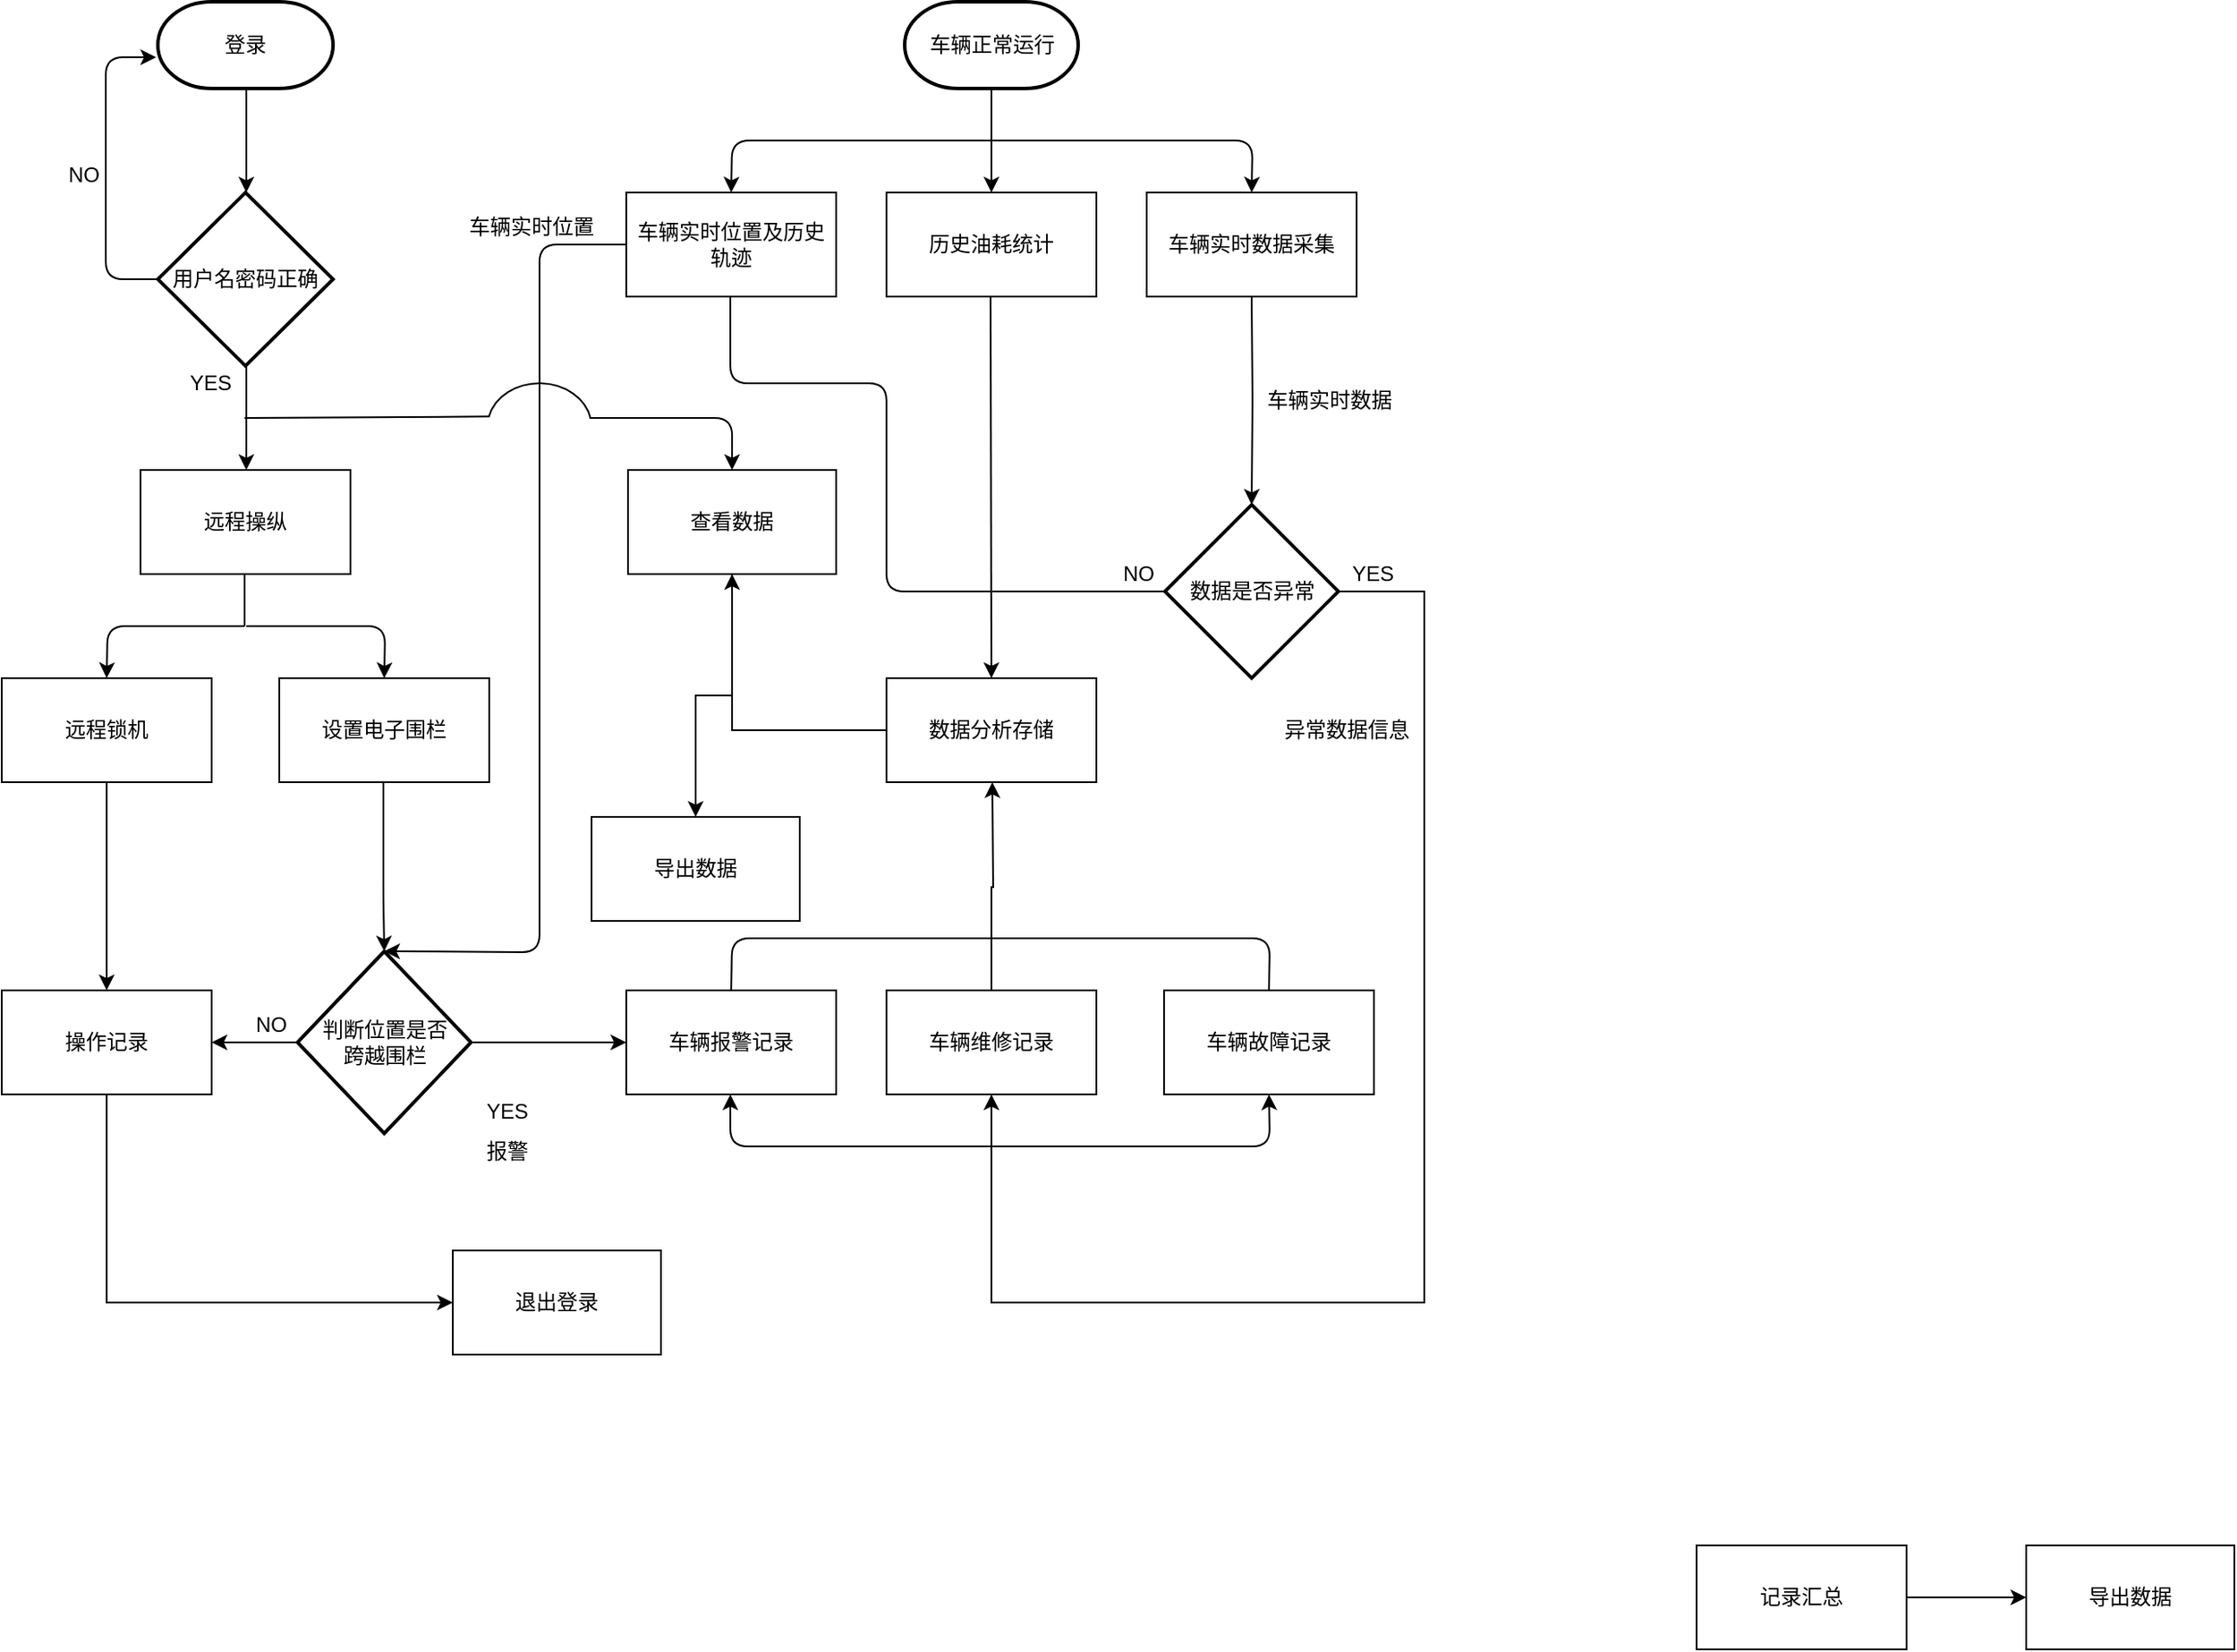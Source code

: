 <mxfile version="14.9.2" type="github">
  <diagram id="uVVHbZ5zzUsosa_pbIDt" name="第 1 页">
    <mxGraphModel dx="3033" dy="1056" grid="1" gridSize="10" guides="1" tooltips="1" connect="1" arrows="1" fold="1" page="1" pageScale="1" pageWidth="827" pageHeight="1169" math="0" shadow="0">
      <root>
        <mxCell id="0" />
        <mxCell id="1" parent="0" />
        <mxCell id="u4ja5PV-2jD8R5-x6oz--1" value="登录" style="strokeWidth=2;html=1;shape=mxgraph.flowchart.terminator;whiteSpace=wrap;" parent="1" vertex="1">
          <mxGeometry x="-370" y="50" width="101" height="50" as="geometry" />
        </mxCell>
        <mxCell id="u4ja5PV-2jD8R5-x6oz--20" value="历史油耗统计" style="rounded=0;whiteSpace=wrap;html=1;" parent="1" vertex="1">
          <mxGeometry x="50" y="160" width="121" height="60" as="geometry" />
        </mxCell>
        <mxCell id="u4ja5PV-2jD8R5-x6oz--23" value="远程操纵" style="rounded=0;whiteSpace=wrap;html=1;" parent="1" vertex="1">
          <mxGeometry x="-380" y="320" width="121" height="60" as="geometry" />
        </mxCell>
        <mxCell id="u4ja5PV-2jD8R5-x6oz--25" value="车辆实时数据采集" style="rounded=0;whiteSpace=wrap;html=1;" parent="1" vertex="1">
          <mxGeometry x="200" y="160" width="121" height="60" as="geometry" />
        </mxCell>
        <mxCell id="u4ja5PV-2jD8R5-x6oz--26" value="车辆实时位置及历史轨迹" style="rounded=0;whiteSpace=wrap;html=1;" parent="1" vertex="1">
          <mxGeometry x="-100" y="160" width="121" height="60" as="geometry" />
        </mxCell>
        <mxCell id="u4ja5PV-2jD8R5-x6oz--27" value="设置电子围栏" style="rounded=0;whiteSpace=wrap;html=1;" parent="1" vertex="1">
          <mxGeometry x="-300" y="440" width="121" height="60" as="geometry" />
        </mxCell>
        <mxCell id="u4ja5PV-2jD8R5-x6oz--28" value="远程锁机" style="rounded=0;whiteSpace=wrap;html=1;" parent="1" vertex="1">
          <mxGeometry x="-460" y="440" width="121" height="60" as="geometry" />
        </mxCell>
        <mxCell id="u4ja5PV-2jD8R5-x6oz--29" value="车辆故障记录" style="rounded=0;whiteSpace=wrap;html=1;" parent="1" vertex="1">
          <mxGeometry x="210" y="620" width="121" height="60" as="geometry" />
        </mxCell>
        <mxCell id="fqiULsxtpZcxbG4pa3M_-110" value="" style="edgeStyle=orthogonalEdgeStyle;rounded=0;orthogonalLoop=1;jettySize=auto;html=1;" edge="1" parent="1" source="u4ja5PV-2jD8R5-x6oz--30">
          <mxGeometry relative="1" as="geometry">
            <mxPoint x="111" y="500" as="targetPoint" />
          </mxGeometry>
        </mxCell>
        <mxCell id="u4ja5PV-2jD8R5-x6oz--30" value="车辆维修记录" style="rounded=0;whiteSpace=wrap;html=1;" parent="1" vertex="1">
          <mxGeometry x="50" y="620" width="121" height="60" as="geometry" />
        </mxCell>
        <mxCell id="u4ja5PV-2jD8R5-x6oz--31" value="车辆报警记录" style="rounded=0;whiteSpace=wrap;html=1;" parent="1" vertex="1">
          <mxGeometry x="-100" y="620" width="121" height="60" as="geometry" />
        </mxCell>
        <mxCell id="u4ja5PV-2jD8R5-x6oz--45" value="用户名密码正确" style="strokeWidth=2;html=1;shape=mxgraph.flowchart.decision;whiteSpace=wrap;" parent="1" vertex="1">
          <mxGeometry x="-370" y="160" width="101" height="100" as="geometry" />
        </mxCell>
        <mxCell id="fqiULsxtpZcxbG4pa3M_-81" value="" style="edgeStyle=orthogonalEdgeStyle;rounded=0;orthogonalLoop=1;jettySize=auto;html=1;" edge="1" parent="1" source="fqiULsxtpZcxbG4pa3M_-9" target="fqiULsxtpZcxbG4pa3M_-77">
          <mxGeometry relative="1" as="geometry" />
        </mxCell>
        <mxCell id="fqiULsxtpZcxbG4pa3M_-9" value="数据分析存储" style="rounded=0;whiteSpace=wrap;html=1;" vertex="1" parent="1">
          <mxGeometry x="50" y="440" width="121" height="60" as="geometry" />
        </mxCell>
        <mxCell id="fqiULsxtpZcxbG4pa3M_-97" value="" style="edgeStyle=orthogonalEdgeStyle;rounded=0;orthogonalLoop=1;jettySize=auto;html=1;entryX=0;entryY=0.5;entryDx=0;entryDy=0;exitX=0.5;exitY=1;exitDx=0;exitDy=0;" edge="1" parent="1" source="fqiULsxtpZcxbG4pa3M_-10" target="fqiULsxtpZcxbG4pa3M_-70">
          <mxGeometry relative="1" as="geometry">
            <mxPoint x="-399" y="760" as="targetPoint" />
          </mxGeometry>
        </mxCell>
        <mxCell id="fqiULsxtpZcxbG4pa3M_-10" value="操作记录" style="rounded=0;whiteSpace=wrap;html=1;" vertex="1" parent="1">
          <mxGeometry x="-460" y="620" width="121" height="60" as="geometry" />
        </mxCell>
        <mxCell id="fqiULsxtpZcxbG4pa3M_-90" value="" style="edgeStyle=orthogonalEdgeStyle;rounded=0;orthogonalLoop=1;jettySize=auto;html=1;" edge="1" parent="1" source="fqiULsxtpZcxbG4pa3M_-15">
          <mxGeometry relative="1" as="geometry">
            <mxPoint x="707" y="970" as="targetPoint" />
          </mxGeometry>
        </mxCell>
        <mxCell id="fqiULsxtpZcxbG4pa3M_-15" value="记录汇总" style="rounded=0;whiteSpace=wrap;html=1;" vertex="1" parent="1">
          <mxGeometry x="517" y="940" width="121" height="60" as="geometry" />
        </mxCell>
        <mxCell id="fqiULsxtpZcxbG4pa3M_-20" value="" style="endArrow=classic;html=1;" edge="1" parent="1">
          <mxGeometry width="50" height="50" relative="1" as="geometry">
            <mxPoint x="-319" y="100" as="sourcePoint" />
            <mxPoint x="-319" y="160" as="targetPoint" />
          </mxGeometry>
        </mxCell>
        <mxCell id="fqiULsxtpZcxbG4pa3M_-21" value="" style="endArrow=classic;html=1;entryX=-0.01;entryY=0.64;entryDx=0;entryDy=0;entryPerimeter=0;" edge="1" parent="1" target="u4ja5PV-2jD8R5-x6oz--1">
          <mxGeometry width="50" height="50" relative="1" as="geometry">
            <mxPoint x="-370" y="210" as="sourcePoint" />
            <mxPoint x="-320" y="160" as="targetPoint" />
            <Array as="points">
              <mxPoint x="-400" y="210" />
              <mxPoint x="-400" y="82" />
            </Array>
          </mxGeometry>
        </mxCell>
        <mxCell id="fqiULsxtpZcxbG4pa3M_-22" value="NO" style="text;html=1;align=center;verticalAlign=middle;resizable=0;points=[];autosize=1;strokeColor=none;" vertex="1" parent="1">
          <mxGeometry x="-428" y="140" width="30" height="20" as="geometry" />
        </mxCell>
        <mxCell id="fqiULsxtpZcxbG4pa3M_-23" value="" style="endArrow=classic;html=1;" edge="1" parent="1">
          <mxGeometry width="50" height="50" relative="1" as="geometry">
            <mxPoint x="-319" y="260" as="sourcePoint" />
            <mxPoint x="-319" y="320" as="targetPoint" />
          </mxGeometry>
        </mxCell>
        <mxCell id="fqiULsxtpZcxbG4pa3M_-25" value="" style="endArrow=none;html=1;" edge="1" parent="1">
          <mxGeometry width="50" height="50" relative="1" as="geometry">
            <mxPoint x="-320" y="410" as="sourcePoint" />
            <mxPoint x="-320" y="380" as="targetPoint" />
          </mxGeometry>
        </mxCell>
        <mxCell id="fqiULsxtpZcxbG4pa3M_-26" value="" style="endArrow=classic;html=1;entryX=0.5;entryY=0;entryDx=0;entryDy=0;" edge="1" parent="1" target="u4ja5PV-2jD8R5-x6oz--27">
          <mxGeometry width="50" height="50" relative="1" as="geometry">
            <mxPoint x="-319" y="410" as="sourcePoint" />
            <mxPoint x="-269" y="360" as="targetPoint" />
            <Array as="points">
              <mxPoint x="-239" y="410" />
            </Array>
          </mxGeometry>
        </mxCell>
        <mxCell id="fqiULsxtpZcxbG4pa3M_-27" value="" style="endArrow=classic;html=1;entryX=0.5;entryY=0;entryDx=0;entryDy=0;" edge="1" parent="1" target="u4ja5PV-2jD8R5-x6oz--28">
          <mxGeometry width="50" height="50" relative="1" as="geometry">
            <mxPoint x="-320" y="410" as="sourcePoint" />
            <mxPoint x="-270" y="360" as="targetPoint" />
            <Array as="points">
              <mxPoint x="-399" y="410" />
            </Array>
          </mxGeometry>
        </mxCell>
        <mxCell id="fqiULsxtpZcxbG4pa3M_-30" value="" style="endArrow=classic;html=1;entryX=0.5;entryY=0;entryDx=0;entryDy=0;exitX=0.5;exitY=1;exitDx=0;exitDy=0;" edge="1" parent="1" source="u4ja5PV-2jD8R5-x6oz--28" target="fqiULsxtpZcxbG4pa3M_-10">
          <mxGeometry width="50" height="50" relative="1" as="geometry">
            <mxPoint x="-399" y="560" as="sourcePoint" />
            <mxPoint x="-269" y="480" as="targetPoint" />
          </mxGeometry>
        </mxCell>
        <mxCell id="fqiULsxtpZcxbG4pa3M_-32" value="YES" style="text;html=1;align=center;verticalAlign=middle;resizable=0;points=[];autosize=1;strokeColor=none;" vertex="1" parent="1">
          <mxGeometry x="-360" y="260" width="40" height="20" as="geometry" />
        </mxCell>
        <mxCell id="fqiULsxtpZcxbG4pa3M_-33" value="" style="endArrow=classic;html=1;entryX=0.5;entryY=0;entryDx=0;entryDy=0;exitX=0.5;exitY=1;exitDx=0;exitDy=0;exitPerimeter=0;" edge="1" parent="1" source="fqiULsxtpZcxbG4pa3M_-73" target="u4ja5PV-2jD8R5-x6oz--20">
          <mxGeometry width="50" height="50" relative="1" as="geometry">
            <mxPoint x="110" y="110" as="sourcePoint" />
            <mxPoint x="160" y="60" as="targetPoint" />
          </mxGeometry>
        </mxCell>
        <mxCell id="fqiULsxtpZcxbG4pa3M_-34" value="" style="endArrow=classic;html=1;entryX=0.5;entryY=0;entryDx=0;entryDy=0;" edge="1" parent="1" target="u4ja5PV-2jD8R5-x6oz--26">
          <mxGeometry width="50" height="50" relative="1" as="geometry">
            <mxPoint x="111" y="130" as="sourcePoint" />
            <mxPoint x="161" y="80" as="targetPoint" />
            <Array as="points">
              <mxPoint x="-39" y="130" />
            </Array>
          </mxGeometry>
        </mxCell>
        <mxCell id="fqiULsxtpZcxbG4pa3M_-35" value="" style="endArrow=classic;html=1;entryX=0.5;entryY=0;entryDx=0;entryDy=0;" edge="1" parent="1" target="u4ja5PV-2jD8R5-x6oz--25">
          <mxGeometry width="50" height="50" relative="1" as="geometry">
            <mxPoint x="111" y="130" as="sourcePoint" />
            <mxPoint x="161" y="80" as="targetPoint" />
            <Array as="points">
              <mxPoint x="261" y="130" />
            </Array>
          </mxGeometry>
        </mxCell>
        <mxCell id="fqiULsxtpZcxbG4pa3M_-36" value="" style="endArrow=classic;html=1;entryX=0.5;entryY=0;entryDx=0;entryDy=0;entryPerimeter=0;" edge="1" parent="1" target="fqiULsxtpZcxbG4pa3M_-45">
          <mxGeometry width="50" height="50" relative="1" as="geometry">
            <mxPoint x="-100" y="190" as="sourcePoint" />
            <mxPoint x="-150" y="580" as="targetPoint" />
            <Array as="points">
              <mxPoint x="-150" y="190" />
              <mxPoint x="-150" y="598" />
            </Array>
          </mxGeometry>
        </mxCell>
        <mxCell id="fqiULsxtpZcxbG4pa3M_-39" value="报警" style="text;html=1;align=center;verticalAlign=middle;resizable=0;points=[];autosize=1;strokeColor=none;" vertex="1" parent="1">
          <mxGeometry x="-189.5" y="702.5" width="40" height="20" as="geometry" />
        </mxCell>
        <mxCell id="fqiULsxtpZcxbG4pa3M_-45" value="&lt;div&gt;判断位置是否&lt;/div&gt;&lt;div&gt;跨越围栏&lt;/div&gt;" style="strokeWidth=2;html=1;shape=mxgraph.flowchart.decision;whiteSpace=wrap;" vertex="1" parent="1">
          <mxGeometry x="-289.5" y="597.5" width="100" height="105" as="geometry" />
        </mxCell>
        <mxCell id="fqiULsxtpZcxbG4pa3M_-46" value="" style="endArrow=classic;html=1;entryX=0.5;entryY=0;entryDx=0;entryDy=0;entryPerimeter=0;" edge="1" parent="1" target="fqiULsxtpZcxbG4pa3M_-45">
          <mxGeometry width="50" height="50" relative="1" as="geometry">
            <mxPoint x="-240" y="500" as="sourcePoint" />
            <mxPoint x="-190" y="450" as="targetPoint" />
            <Array as="points">
              <mxPoint x="-240" y="568" />
            </Array>
          </mxGeometry>
        </mxCell>
        <mxCell id="fqiULsxtpZcxbG4pa3M_-47" value="车辆实时位置" style="text;html=1;align=center;verticalAlign=middle;resizable=0;points=[];autosize=1;strokeColor=none;" vertex="1" parent="1">
          <mxGeometry x="-200" y="170" width="90" height="20" as="geometry" />
        </mxCell>
        <mxCell id="fqiULsxtpZcxbG4pa3M_-48" value="" style="endArrow=classic;html=1;exitX=1;exitY=0.5;exitDx=0;exitDy=0;exitPerimeter=0;entryX=0;entryY=0.5;entryDx=0;entryDy=0;" edge="1" parent="1" source="fqiULsxtpZcxbG4pa3M_-45" target="u4ja5PV-2jD8R5-x6oz--31">
          <mxGeometry width="50" height="50" relative="1" as="geometry">
            <mxPoint x="-239.5" y="703.5" as="sourcePoint" />
            <mxPoint x="-110" y="701" as="targetPoint" />
            <Array as="points" />
          </mxGeometry>
        </mxCell>
        <mxCell id="fqiULsxtpZcxbG4pa3M_-55" value="" style="endArrow=classic;html=1;entryX=0.5;entryY=0;entryDx=0;entryDy=0;entryPerimeter=0;exitX=0.5;exitY=1;exitDx=0;exitDy=0;" edge="1" parent="1" source="u4ja5PV-2jD8R5-x6oz--25" target="fqiULsxtpZcxbG4pa3M_-54">
          <mxGeometry width="50" height="50" relative="1" as="geometry">
            <mxPoint x="271" y="220" as="sourcePoint" />
            <mxPoint x="371" y="140" as="targetPoint" />
            <Array as="points">
              <mxPoint x="261" y="280" />
            </Array>
          </mxGeometry>
        </mxCell>
        <mxCell id="fqiULsxtpZcxbG4pa3M_-56" value="车辆实时数据" style="text;html=1;align=center;verticalAlign=middle;resizable=0;points=[];autosize=1;strokeColor=none;" vertex="1" parent="1">
          <mxGeometry x="260" y="270" width="90" height="20" as="geometry" />
        </mxCell>
        <mxCell id="fqiULsxtpZcxbG4pa3M_-57" value="YES" style="text;html=1;align=center;verticalAlign=middle;resizable=0;points=[];autosize=1;strokeColor=none;" vertex="1" parent="1">
          <mxGeometry x="-189.5" y="680" width="40" height="20" as="geometry" />
        </mxCell>
        <mxCell id="fqiULsxtpZcxbG4pa3M_-59" value="NO" style="text;html=1;align=center;verticalAlign=middle;resizable=0;points=[];autosize=1;strokeColor=none;" vertex="1" parent="1">
          <mxGeometry x="-320" y="630" width="30" height="20" as="geometry" />
        </mxCell>
        <mxCell id="fqiULsxtpZcxbG4pa3M_-60" value="" style="endArrow=classic;html=1;entryX=1;entryY=0.5;entryDx=0;entryDy=0;exitX=0;exitY=0.5;exitDx=0;exitDy=0;exitPerimeter=0;" edge="1" parent="1" source="fqiULsxtpZcxbG4pa3M_-45" target="fqiULsxtpZcxbG4pa3M_-10">
          <mxGeometry width="50" height="50" relative="1" as="geometry">
            <mxPoint x="-150" y="620" as="sourcePoint" />
            <mxPoint x="-100" y="570" as="targetPoint" />
            <Array as="points" />
          </mxGeometry>
        </mxCell>
        <mxCell id="fqiULsxtpZcxbG4pa3M_-66" value="" style="endArrow=classic;html=1;entryX=0.5;entryY=0;entryDx=0;entryDy=0;" edge="1" parent="1" target="fqiULsxtpZcxbG4pa3M_-9">
          <mxGeometry width="50" height="50" relative="1" as="geometry">
            <mxPoint x="110" y="220" as="sourcePoint" />
            <mxPoint x="160" y="170" as="targetPoint" />
          </mxGeometry>
        </mxCell>
        <mxCell id="fqiULsxtpZcxbG4pa3M_-68" value="NO" style="text;html=1;align=center;verticalAlign=middle;resizable=0;points=[];autosize=1;strokeColor=none;" vertex="1" parent="1">
          <mxGeometry x="180" y="370" width="30" height="20" as="geometry" />
        </mxCell>
        <mxCell id="fqiULsxtpZcxbG4pa3M_-70" value="退出登录" style="rounded=0;whiteSpace=wrap;html=1;" vertex="1" parent="1">
          <mxGeometry x="-200" y="770" width="120" height="60" as="geometry" />
        </mxCell>
        <mxCell id="fqiULsxtpZcxbG4pa3M_-73" value="车辆正常运行" style="strokeWidth=2;html=1;shape=mxgraph.flowchart.terminator;whiteSpace=wrap;" vertex="1" parent="1">
          <mxGeometry x="60.5" y="50" width="100" height="50" as="geometry" />
        </mxCell>
        <mxCell id="fqiULsxtpZcxbG4pa3M_-74" value="" style="endArrow=none;html=1;" edge="1" parent="1">
          <mxGeometry width="50" height="50" relative="1" as="geometry">
            <mxPoint x="110" y="390" as="sourcePoint" />
            <mxPoint x="-40" y="220" as="targetPoint" />
            <Array as="points">
              <mxPoint x="50" y="390" />
              <mxPoint x="50" y="270" />
              <mxPoint x="-40" y="270" />
            </Array>
          </mxGeometry>
        </mxCell>
        <mxCell id="fqiULsxtpZcxbG4pa3M_-75" value="" style="endArrow=none;html=1;entryX=1.033;entryY=1.05;entryDx=0;entryDy=0;entryPerimeter=0;startArrow=none;" edge="1" parent="1" source="fqiULsxtpZcxbG4pa3M_-54" target="fqiULsxtpZcxbG4pa3M_-68">
          <mxGeometry width="50" height="50" relative="1" as="geometry">
            <mxPoint x="111" y="390" as="sourcePoint" />
            <mxPoint x="160.5" y="340" as="targetPoint" />
          </mxGeometry>
        </mxCell>
        <mxCell id="fqiULsxtpZcxbG4pa3M_-88" value="" style="edgeStyle=orthogonalEdgeStyle;rounded=0;orthogonalLoop=1;jettySize=auto;html=1;" edge="1" parent="1" source="fqiULsxtpZcxbG4pa3M_-77" target="fqiULsxtpZcxbG4pa3M_-87">
          <mxGeometry relative="1" as="geometry" />
        </mxCell>
        <mxCell id="fqiULsxtpZcxbG4pa3M_-77" value="查看数据" style="rounded=0;whiteSpace=wrap;html=1;" vertex="1" parent="1">
          <mxGeometry x="-99" y="320" width="120" height="60" as="geometry" />
        </mxCell>
        <mxCell id="fqiULsxtpZcxbG4pa3M_-78" value="" style="endArrow=classic;html=1;entryX=0.5;entryY=0;entryDx=0;entryDy=0;startArrow=none;exitX=0.019;exitY=0.599;exitDx=0;exitDy=0;exitPerimeter=0;" edge="1" parent="1" source="fqiULsxtpZcxbG4pa3M_-85" target="fqiULsxtpZcxbG4pa3M_-77">
          <mxGeometry width="50" height="50" relative="1" as="geometry">
            <mxPoint x="-320" y="290" as="sourcePoint" />
            <mxPoint x="-270" y="240" as="targetPoint" />
            <Array as="points">
              <mxPoint x="-39" y="290" />
            </Array>
          </mxGeometry>
        </mxCell>
        <mxCell id="fqiULsxtpZcxbG4pa3M_-85" value="" style="verticalLabelPosition=bottom;verticalAlign=top;html=1;shape=mxgraph.basic.arc;startAngle=0.287;endAngle=0.72;rotation=-180;" vertex="1" parent="1">
          <mxGeometry x="-180" y="270" width="60" height="50" as="geometry" />
        </mxCell>
        <mxCell id="fqiULsxtpZcxbG4pa3M_-86" value="" style="endArrow=none;html=1;entryX=0.98;entryY=0.617;entryDx=0;entryDy=0;entryPerimeter=0;" edge="1" parent="1" target="fqiULsxtpZcxbG4pa3M_-85">
          <mxGeometry width="50" height="50" relative="1" as="geometry">
            <mxPoint x="-320" y="290" as="sourcePoint" />
            <mxPoint x="-181" y="290" as="targetPoint" />
            <Array as="points" />
          </mxGeometry>
        </mxCell>
        <mxCell id="fqiULsxtpZcxbG4pa3M_-87" value="导出数据" style="whiteSpace=wrap;html=1;rounded=0;" vertex="1" parent="1">
          <mxGeometry x="-120" y="520" width="120" height="60" as="geometry" />
        </mxCell>
        <mxCell id="fqiULsxtpZcxbG4pa3M_-89" value="导出数据" style="whiteSpace=wrap;html=1;rounded=0;" vertex="1" parent="1">
          <mxGeometry x="707" y="940" width="120" height="60" as="geometry" />
        </mxCell>
        <mxCell id="fqiULsxtpZcxbG4pa3M_-101" value="" style="edgeStyle=orthogonalEdgeStyle;rounded=0;orthogonalLoop=1;jettySize=auto;html=1;entryX=0.5;entryY=1;entryDx=0;entryDy=0;exitX=1;exitY=0.5;exitDx=0;exitDy=0;exitPerimeter=0;" edge="1" parent="1" source="fqiULsxtpZcxbG4pa3M_-54" target="u4ja5PV-2jD8R5-x6oz--30">
          <mxGeometry relative="1" as="geometry">
            <mxPoint x="110" y="640" as="targetPoint" />
            <Array as="points">
              <mxPoint x="360" y="390" />
              <mxPoint x="360" y="800" />
              <mxPoint x="111" y="800" />
            </Array>
          </mxGeometry>
        </mxCell>
        <mxCell id="fqiULsxtpZcxbG4pa3M_-54" value="数据是否异常" style="strokeWidth=2;html=1;shape=mxgraph.flowchart.decision;whiteSpace=wrap;" vertex="1" parent="1">
          <mxGeometry x="210.5" y="340" width="100" height="100" as="geometry" />
        </mxCell>
        <mxCell id="fqiULsxtpZcxbG4pa3M_-93" value="" style="endArrow=none;html=1;entryX=0;entryY=0.5;entryDx=0;entryDy=0;entryPerimeter=0;" edge="1" parent="1" target="fqiULsxtpZcxbG4pa3M_-54">
          <mxGeometry width="50" height="50" relative="1" as="geometry">
            <mxPoint x="111" y="390" as="sourcePoint" />
            <mxPoint x="380.99" y="391.0" as="targetPoint" />
          </mxGeometry>
        </mxCell>
        <mxCell id="fqiULsxtpZcxbG4pa3M_-106" value="异常数据信息" style="text;html=1;align=center;verticalAlign=middle;resizable=0;points=[];autosize=1;strokeColor=none;" vertex="1" parent="1">
          <mxGeometry x="270" y="460" width="90" height="20" as="geometry" />
        </mxCell>
        <mxCell id="fqiULsxtpZcxbG4pa3M_-107" value="YES" style="text;html=1;align=center;verticalAlign=middle;resizable=0;points=[];autosize=1;strokeColor=none;" vertex="1" parent="1">
          <mxGeometry x="310" y="370" width="40" height="20" as="geometry" />
        </mxCell>
        <mxCell id="fqiULsxtpZcxbG4pa3M_-111" value="" style="endArrow=none;html=1;exitX=0.5;exitY=0;exitDx=0;exitDy=0;" edge="1" parent="1" source="u4ja5PV-2jD8R5-x6oz--31">
          <mxGeometry width="50" height="50" relative="1" as="geometry">
            <mxPoint x="120" y="520" as="sourcePoint" />
            <mxPoint x="110" y="590" as="targetPoint" />
            <Array as="points">
              <mxPoint x="-39" y="590" />
            </Array>
          </mxGeometry>
        </mxCell>
        <mxCell id="fqiULsxtpZcxbG4pa3M_-112" value="" style="endArrow=none;html=1;entryX=0.5;entryY=0;entryDx=0;entryDy=0;" edge="1" parent="1" target="u4ja5PV-2jD8R5-x6oz--29">
          <mxGeometry width="50" height="50" relative="1" as="geometry">
            <mxPoint x="110.5" y="590" as="sourcePoint" />
            <mxPoint x="160.5" y="540" as="targetPoint" />
            <Array as="points">
              <mxPoint x="271" y="590" />
            </Array>
          </mxGeometry>
        </mxCell>
        <mxCell id="fqiULsxtpZcxbG4pa3M_-113" value="" style="endArrow=classic;html=1;" edge="1" parent="1">
          <mxGeometry width="50" height="50" relative="1" as="geometry">
            <mxPoint x="110" y="710" as="sourcePoint" />
            <mxPoint x="-40" y="680" as="targetPoint" />
            <Array as="points">
              <mxPoint x="-40" y="710" />
            </Array>
          </mxGeometry>
        </mxCell>
        <mxCell id="fqiULsxtpZcxbG4pa3M_-114" value="" style="endArrow=classic;html=1;entryX=0.5;entryY=1;entryDx=0;entryDy=0;" edge="1" parent="1" target="u4ja5PV-2jD8R5-x6oz--29">
          <mxGeometry width="50" height="50" relative="1" as="geometry">
            <mxPoint x="110" y="710" as="sourcePoint" />
            <mxPoint x="170" y="470" as="targetPoint" />
            <Array as="points">
              <mxPoint x="271" y="710" />
            </Array>
          </mxGeometry>
        </mxCell>
      </root>
    </mxGraphModel>
  </diagram>
</mxfile>
